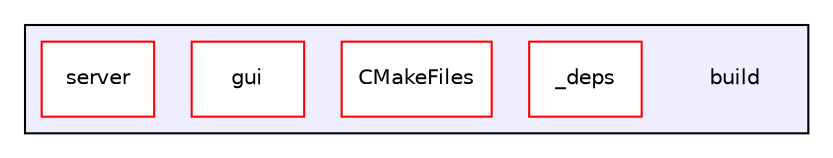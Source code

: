 digraph "build" {
  compound=true
  node [ fontsize="10", fontname="Helvetica"];
  edge [ labelfontsize="10", labelfontname="Helvetica"];
  subgraph clusterdir_4fef79e7177ba769987a8da36c892c5f {
    graph [ bgcolor="#eeeeff", pencolor="black", label="" URL="dir_4fef79e7177ba769987a8da36c892c5f.html"];
    dir_4fef79e7177ba769987a8da36c892c5f [shape=plaintext label="build"];
  dir_a57a94e38c03835eed49274b75b0176d [shape=box label="_deps" fillcolor="white" style="filled" color="red" URL="dir_a57a94e38c03835eed49274b75b0176d.html"];
  dir_63772b626f2709090f0bdca0f40827b4 [shape=box label="CMakeFiles" fillcolor="white" style="filled" color="red" URL="dir_63772b626f2709090f0bdca0f40827b4.html"];
  dir_c56a68b806133a7ad72f324b4e5c1624 [shape=box label="gui" fillcolor="white" style="filled" color="red" URL="dir_c56a68b806133a7ad72f324b4e5c1624.html"];
  dir_1c438f5cdbcb5ab239d82631f33a097a [shape=box label="server" fillcolor="white" style="filled" color="red" URL="dir_1c438f5cdbcb5ab239d82631f33a097a.html"];
  }
}
